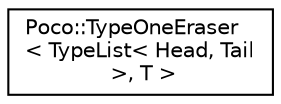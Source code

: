 digraph "Graphical Class Hierarchy"
{
 // LATEX_PDF_SIZE
  edge [fontname="Helvetica",fontsize="10",labelfontname="Helvetica",labelfontsize="10"];
  node [fontname="Helvetica",fontsize="10",shape=record];
  rankdir="LR";
  Node0 [label="Poco::TypeOneEraser\l\< TypeList\< Head, Tail\l \>, T \>",height=0.2,width=0.4,color="black", fillcolor="white", style="filled",URL="$structPoco_1_1TypeOneEraser_3_01TypeList_3_01Head_00_01Tail_01_4_00_01T_01_4.html",tooltip=" "];
}
